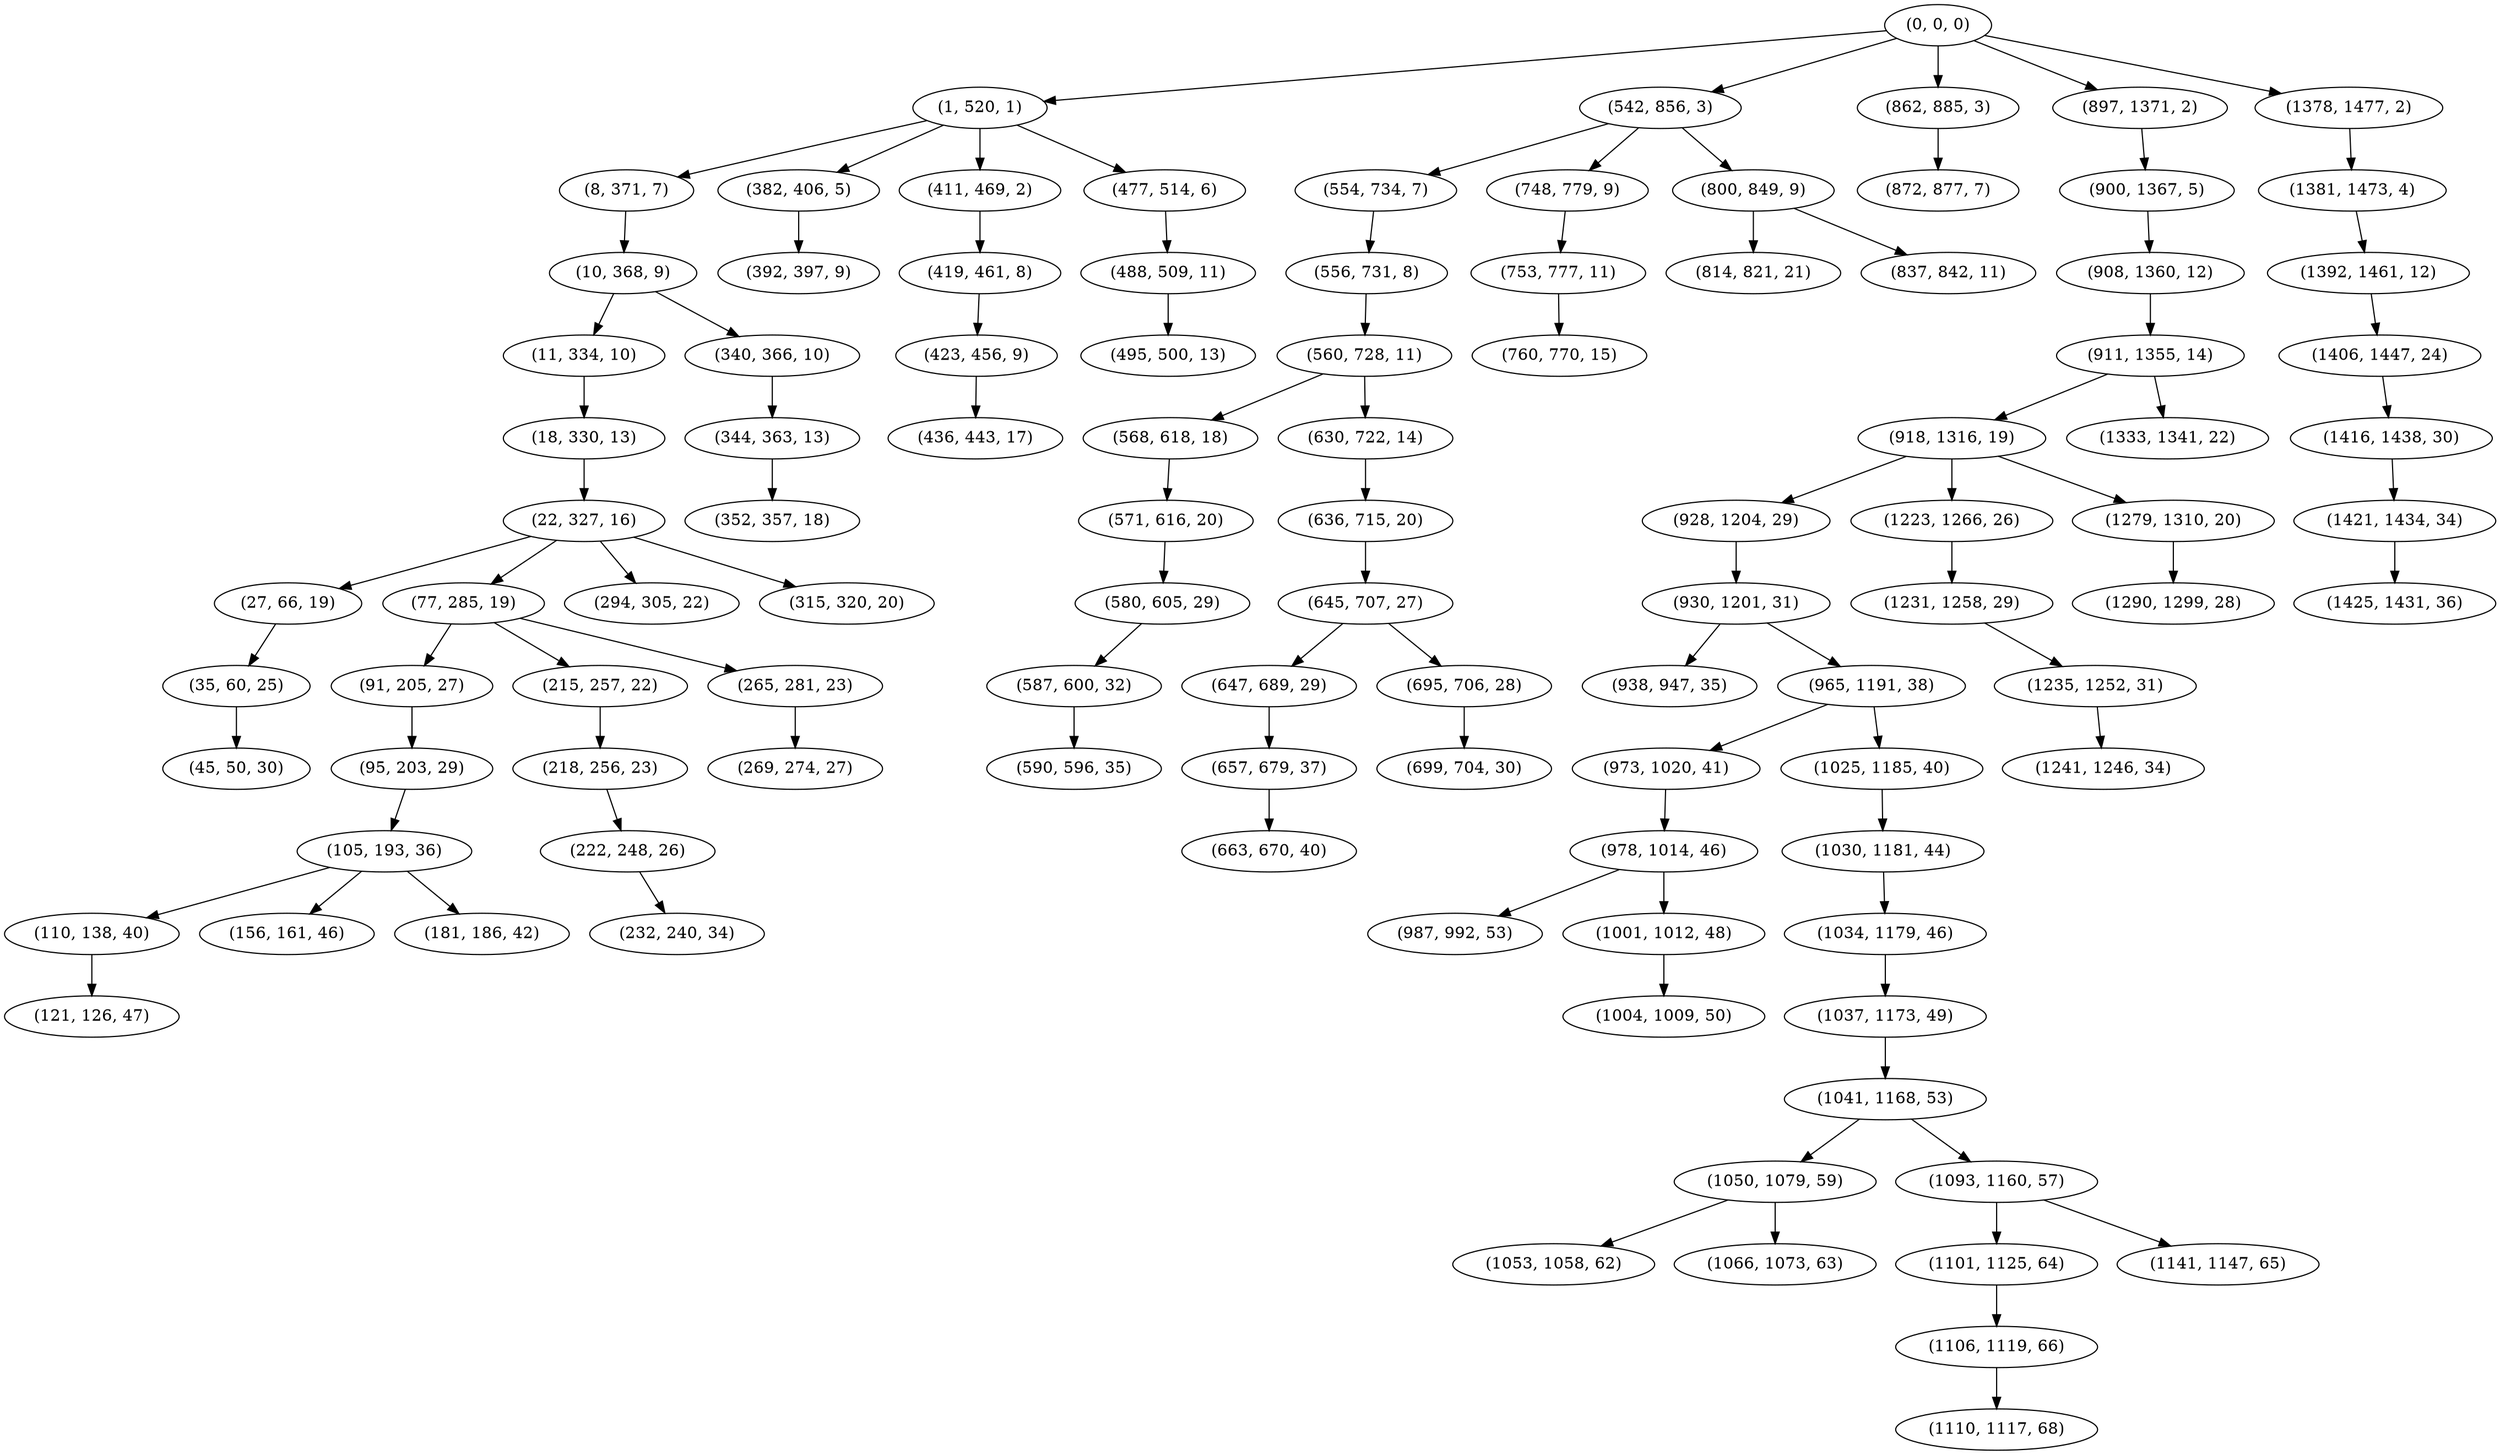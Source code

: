 digraph tree {
    "(0, 0, 0)";
    "(1, 520, 1)";
    "(8, 371, 7)";
    "(10, 368, 9)";
    "(11, 334, 10)";
    "(18, 330, 13)";
    "(22, 327, 16)";
    "(27, 66, 19)";
    "(35, 60, 25)";
    "(45, 50, 30)";
    "(77, 285, 19)";
    "(91, 205, 27)";
    "(95, 203, 29)";
    "(105, 193, 36)";
    "(110, 138, 40)";
    "(121, 126, 47)";
    "(156, 161, 46)";
    "(181, 186, 42)";
    "(215, 257, 22)";
    "(218, 256, 23)";
    "(222, 248, 26)";
    "(232, 240, 34)";
    "(265, 281, 23)";
    "(269, 274, 27)";
    "(294, 305, 22)";
    "(315, 320, 20)";
    "(340, 366, 10)";
    "(344, 363, 13)";
    "(352, 357, 18)";
    "(382, 406, 5)";
    "(392, 397, 9)";
    "(411, 469, 2)";
    "(419, 461, 8)";
    "(423, 456, 9)";
    "(436, 443, 17)";
    "(477, 514, 6)";
    "(488, 509, 11)";
    "(495, 500, 13)";
    "(542, 856, 3)";
    "(554, 734, 7)";
    "(556, 731, 8)";
    "(560, 728, 11)";
    "(568, 618, 18)";
    "(571, 616, 20)";
    "(580, 605, 29)";
    "(587, 600, 32)";
    "(590, 596, 35)";
    "(630, 722, 14)";
    "(636, 715, 20)";
    "(645, 707, 27)";
    "(647, 689, 29)";
    "(657, 679, 37)";
    "(663, 670, 40)";
    "(695, 706, 28)";
    "(699, 704, 30)";
    "(748, 779, 9)";
    "(753, 777, 11)";
    "(760, 770, 15)";
    "(800, 849, 9)";
    "(814, 821, 21)";
    "(837, 842, 11)";
    "(862, 885, 3)";
    "(872, 877, 7)";
    "(897, 1371, 2)";
    "(900, 1367, 5)";
    "(908, 1360, 12)";
    "(911, 1355, 14)";
    "(918, 1316, 19)";
    "(928, 1204, 29)";
    "(930, 1201, 31)";
    "(938, 947, 35)";
    "(965, 1191, 38)";
    "(973, 1020, 41)";
    "(978, 1014, 46)";
    "(987, 992, 53)";
    "(1001, 1012, 48)";
    "(1004, 1009, 50)";
    "(1025, 1185, 40)";
    "(1030, 1181, 44)";
    "(1034, 1179, 46)";
    "(1037, 1173, 49)";
    "(1041, 1168, 53)";
    "(1050, 1079, 59)";
    "(1053, 1058, 62)";
    "(1066, 1073, 63)";
    "(1093, 1160, 57)";
    "(1101, 1125, 64)";
    "(1106, 1119, 66)";
    "(1110, 1117, 68)";
    "(1141, 1147, 65)";
    "(1223, 1266, 26)";
    "(1231, 1258, 29)";
    "(1235, 1252, 31)";
    "(1241, 1246, 34)";
    "(1279, 1310, 20)";
    "(1290, 1299, 28)";
    "(1333, 1341, 22)";
    "(1378, 1477, 2)";
    "(1381, 1473, 4)";
    "(1392, 1461, 12)";
    "(1406, 1447, 24)";
    "(1416, 1438, 30)";
    "(1421, 1434, 34)";
    "(1425, 1431, 36)";
    "(0, 0, 0)" -> "(1, 520, 1)";
    "(0, 0, 0)" -> "(542, 856, 3)";
    "(0, 0, 0)" -> "(862, 885, 3)";
    "(0, 0, 0)" -> "(897, 1371, 2)";
    "(0, 0, 0)" -> "(1378, 1477, 2)";
    "(1, 520, 1)" -> "(8, 371, 7)";
    "(1, 520, 1)" -> "(382, 406, 5)";
    "(1, 520, 1)" -> "(411, 469, 2)";
    "(1, 520, 1)" -> "(477, 514, 6)";
    "(8, 371, 7)" -> "(10, 368, 9)";
    "(10, 368, 9)" -> "(11, 334, 10)";
    "(10, 368, 9)" -> "(340, 366, 10)";
    "(11, 334, 10)" -> "(18, 330, 13)";
    "(18, 330, 13)" -> "(22, 327, 16)";
    "(22, 327, 16)" -> "(27, 66, 19)";
    "(22, 327, 16)" -> "(77, 285, 19)";
    "(22, 327, 16)" -> "(294, 305, 22)";
    "(22, 327, 16)" -> "(315, 320, 20)";
    "(27, 66, 19)" -> "(35, 60, 25)";
    "(35, 60, 25)" -> "(45, 50, 30)";
    "(77, 285, 19)" -> "(91, 205, 27)";
    "(77, 285, 19)" -> "(215, 257, 22)";
    "(77, 285, 19)" -> "(265, 281, 23)";
    "(91, 205, 27)" -> "(95, 203, 29)";
    "(95, 203, 29)" -> "(105, 193, 36)";
    "(105, 193, 36)" -> "(110, 138, 40)";
    "(105, 193, 36)" -> "(156, 161, 46)";
    "(105, 193, 36)" -> "(181, 186, 42)";
    "(110, 138, 40)" -> "(121, 126, 47)";
    "(215, 257, 22)" -> "(218, 256, 23)";
    "(218, 256, 23)" -> "(222, 248, 26)";
    "(222, 248, 26)" -> "(232, 240, 34)";
    "(265, 281, 23)" -> "(269, 274, 27)";
    "(340, 366, 10)" -> "(344, 363, 13)";
    "(344, 363, 13)" -> "(352, 357, 18)";
    "(382, 406, 5)" -> "(392, 397, 9)";
    "(411, 469, 2)" -> "(419, 461, 8)";
    "(419, 461, 8)" -> "(423, 456, 9)";
    "(423, 456, 9)" -> "(436, 443, 17)";
    "(477, 514, 6)" -> "(488, 509, 11)";
    "(488, 509, 11)" -> "(495, 500, 13)";
    "(542, 856, 3)" -> "(554, 734, 7)";
    "(542, 856, 3)" -> "(748, 779, 9)";
    "(542, 856, 3)" -> "(800, 849, 9)";
    "(554, 734, 7)" -> "(556, 731, 8)";
    "(556, 731, 8)" -> "(560, 728, 11)";
    "(560, 728, 11)" -> "(568, 618, 18)";
    "(560, 728, 11)" -> "(630, 722, 14)";
    "(568, 618, 18)" -> "(571, 616, 20)";
    "(571, 616, 20)" -> "(580, 605, 29)";
    "(580, 605, 29)" -> "(587, 600, 32)";
    "(587, 600, 32)" -> "(590, 596, 35)";
    "(630, 722, 14)" -> "(636, 715, 20)";
    "(636, 715, 20)" -> "(645, 707, 27)";
    "(645, 707, 27)" -> "(647, 689, 29)";
    "(645, 707, 27)" -> "(695, 706, 28)";
    "(647, 689, 29)" -> "(657, 679, 37)";
    "(657, 679, 37)" -> "(663, 670, 40)";
    "(695, 706, 28)" -> "(699, 704, 30)";
    "(748, 779, 9)" -> "(753, 777, 11)";
    "(753, 777, 11)" -> "(760, 770, 15)";
    "(800, 849, 9)" -> "(814, 821, 21)";
    "(800, 849, 9)" -> "(837, 842, 11)";
    "(862, 885, 3)" -> "(872, 877, 7)";
    "(897, 1371, 2)" -> "(900, 1367, 5)";
    "(900, 1367, 5)" -> "(908, 1360, 12)";
    "(908, 1360, 12)" -> "(911, 1355, 14)";
    "(911, 1355, 14)" -> "(918, 1316, 19)";
    "(911, 1355, 14)" -> "(1333, 1341, 22)";
    "(918, 1316, 19)" -> "(928, 1204, 29)";
    "(918, 1316, 19)" -> "(1223, 1266, 26)";
    "(918, 1316, 19)" -> "(1279, 1310, 20)";
    "(928, 1204, 29)" -> "(930, 1201, 31)";
    "(930, 1201, 31)" -> "(938, 947, 35)";
    "(930, 1201, 31)" -> "(965, 1191, 38)";
    "(965, 1191, 38)" -> "(973, 1020, 41)";
    "(965, 1191, 38)" -> "(1025, 1185, 40)";
    "(973, 1020, 41)" -> "(978, 1014, 46)";
    "(978, 1014, 46)" -> "(987, 992, 53)";
    "(978, 1014, 46)" -> "(1001, 1012, 48)";
    "(1001, 1012, 48)" -> "(1004, 1009, 50)";
    "(1025, 1185, 40)" -> "(1030, 1181, 44)";
    "(1030, 1181, 44)" -> "(1034, 1179, 46)";
    "(1034, 1179, 46)" -> "(1037, 1173, 49)";
    "(1037, 1173, 49)" -> "(1041, 1168, 53)";
    "(1041, 1168, 53)" -> "(1050, 1079, 59)";
    "(1041, 1168, 53)" -> "(1093, 1160, 57)";
    "(1050, 1079, 59)" -> "(1053, 1058, 62)";
    "(1050, 1079, 59)" -> "(1066, 1073, 63)";
    "(1093, 1160, 57)" -> "(1101, 1125, 64)";
    "(1093, 1160, 57)" -> "(1141, 1147, 65)";
    "(1101, 1125, 64)" -> "(1106, 1119, 66)";
    "(1106, 1119, 66)" -> "(1110, 1117, 68)";
    "(1223, 1266, 26)" -> "(1231, 1258, 29)";
    "(1231, 1258, 29)" -> "(1235, 1252, 31)";
    "(1235, 1252, 31)" -> "(1241, 1246, 34)";
    "(1279, 1310, 20)" -> "(1290, 1299, 28)";
    "(1378, 1477, 2)" -> "(1381, 1473, 4)";
    "(1381, 1473, 4)" -> "(1392, 1461, 12)";
    "(1392, 1461, 12)" -> "(1406, 1447, 24)";
    "(1406, 1447, 24)" -> "(1416, 1438, 30)";
    "(1416, 1438, 30)" -> "(1421, 1434, 34)";
    "(1421, 1434, 34)" -> "(1425, 1431, 36)";
}
